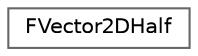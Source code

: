 digraph "Graphical Class Hierarchy"
{
 // INTERACTIVE_SVG=YES
 // LATEX_PDF_SIZE
  bgcolor="transparent";
  edge [fontname=Helvetica,fontsize=10,labelfontname=Helvetica,labelfontsize=10];
  node [fontname=Helvetica,fontsize=10,shape=box,height=0.2,width=0.4];
  rankdir="LR";
  Node0 [id="Node000000",label="FVector2DHalf",height=0.2,width=0.4,color="grey40", fillcolor="white", style="filled",URL="$dc/d7a/structFVector2DHalf.html",tooltip="Structure for two dimensional vectors with half floating point precision."];
}
